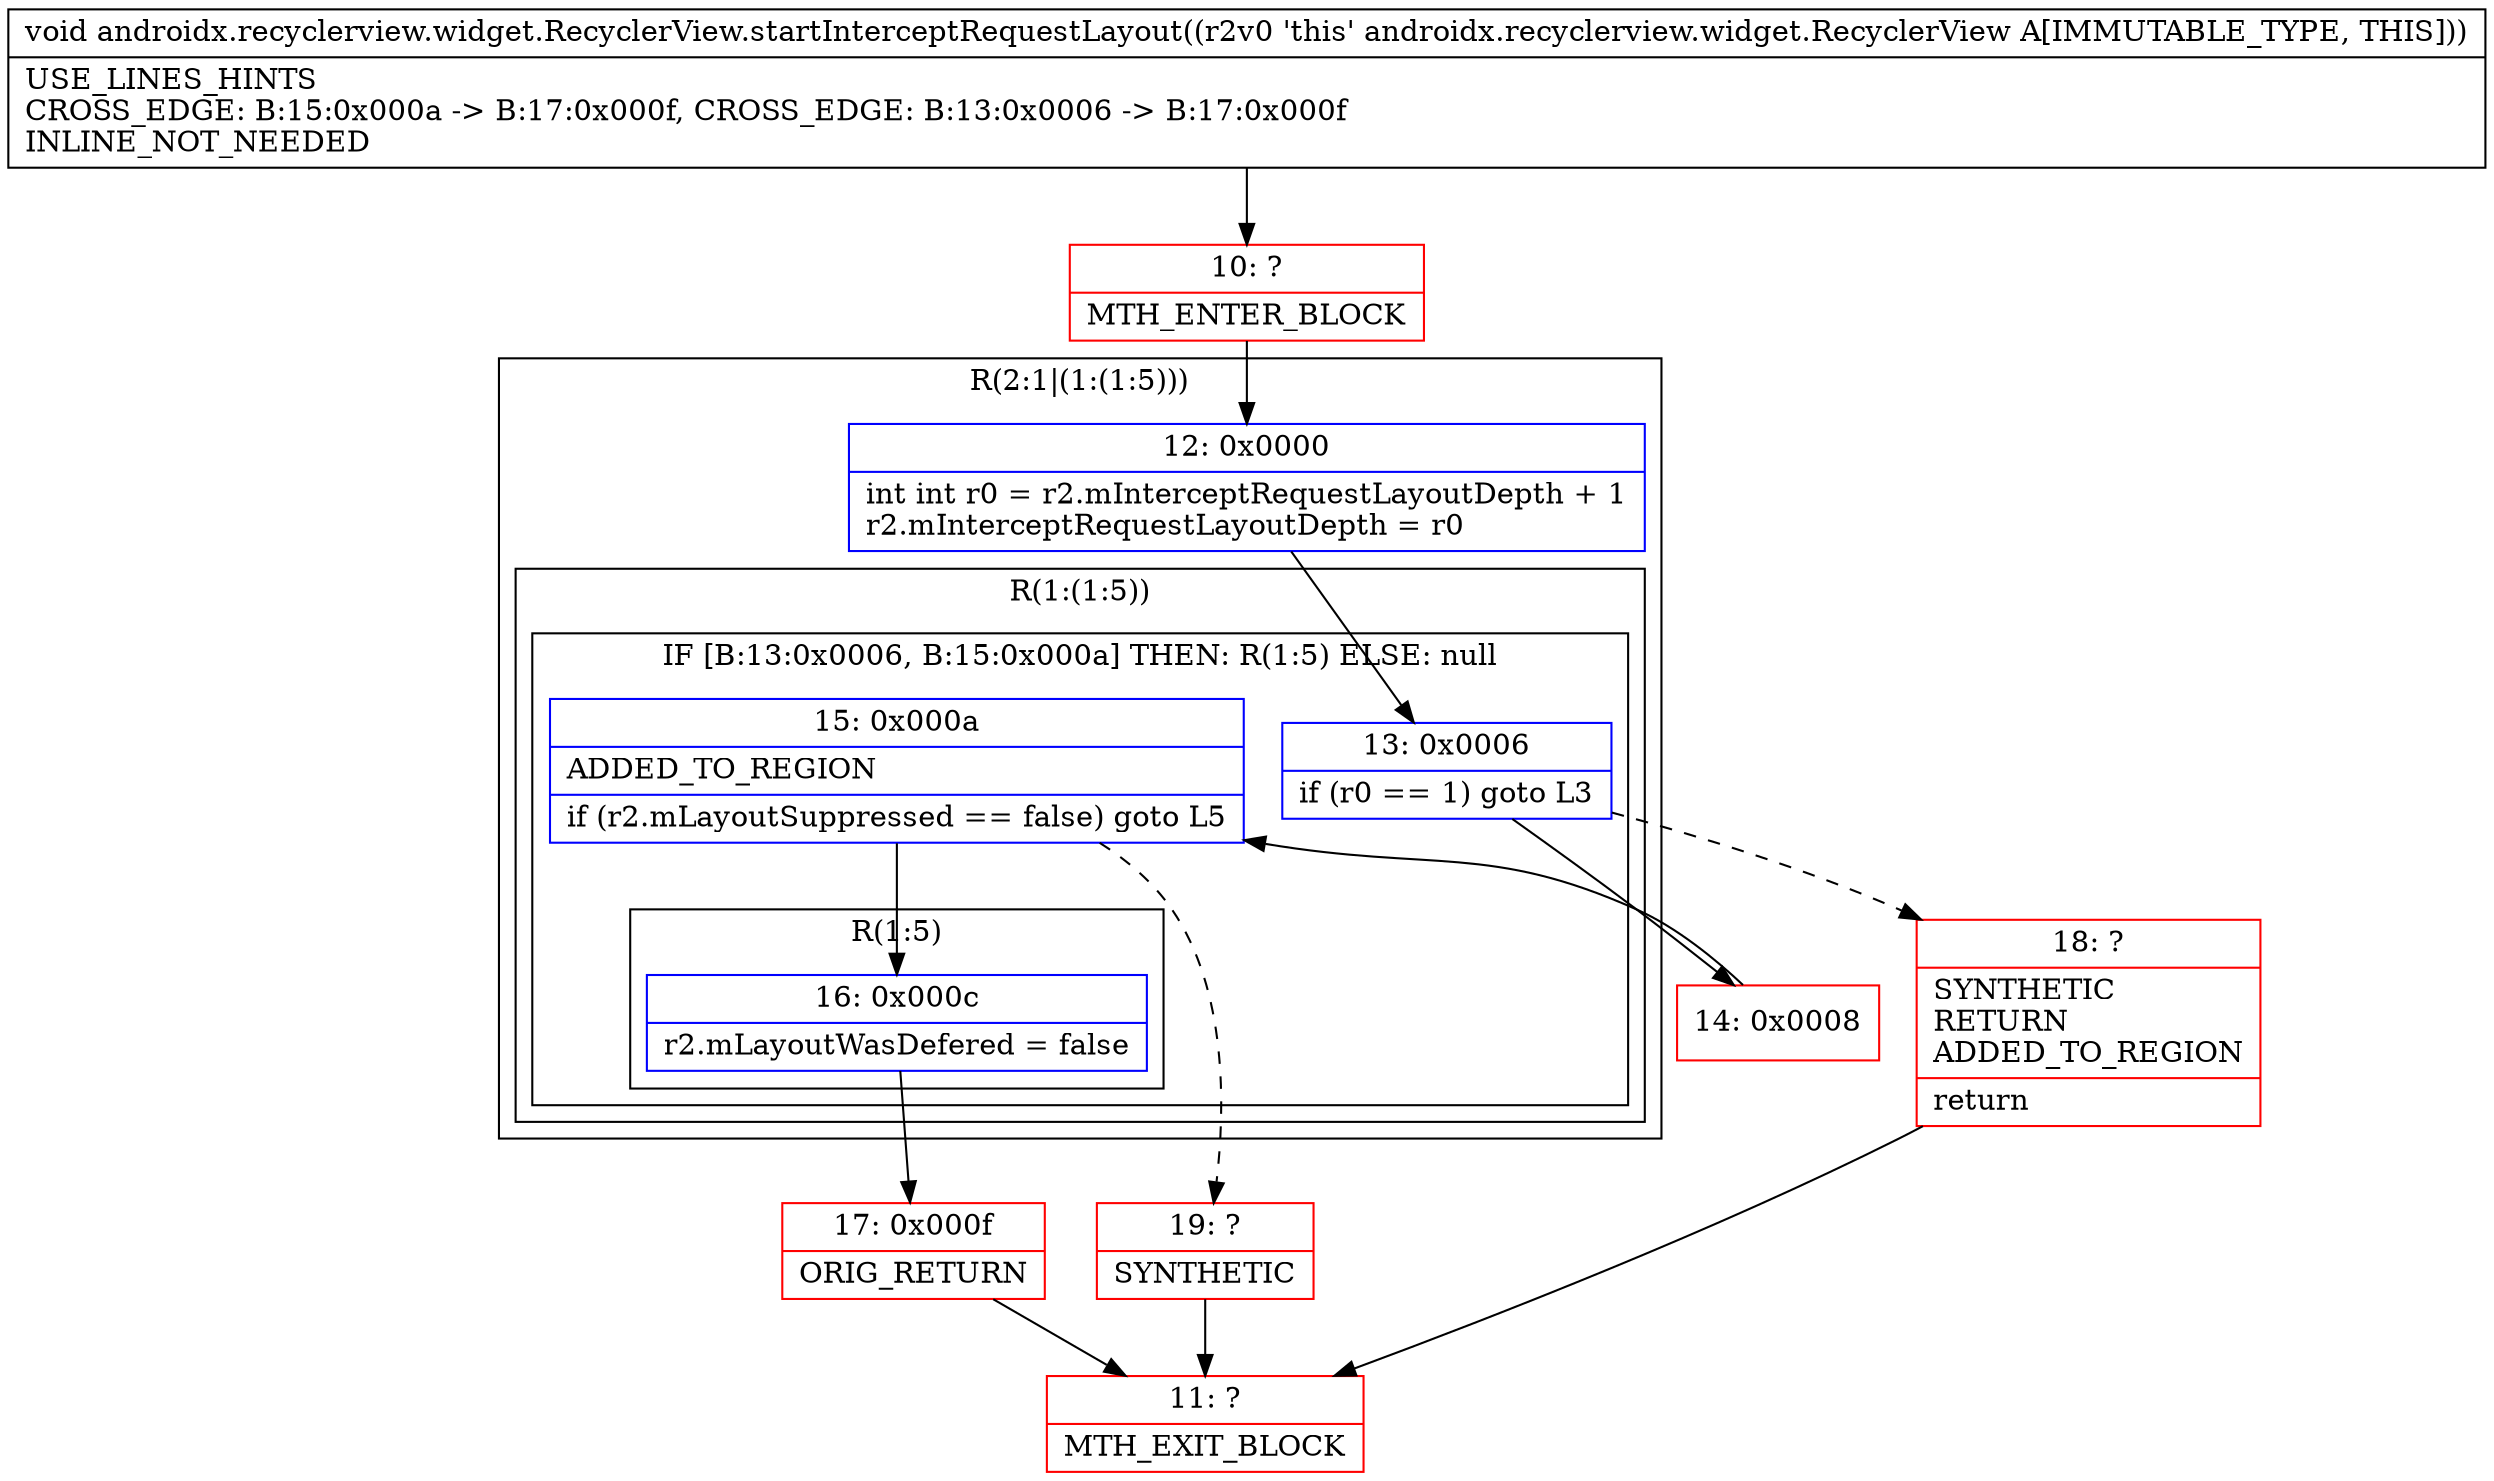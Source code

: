 digraph "CFG forandroidx.recyclerview.widget.RecyclerView.startInterceptRequestLayout()V" {
subgraph cluster_Region_1614261521 {
label = "R(2:1|(1:(1:5)))";
node [shape=record,color=blue];
Node_12 [shape=record,label="{12\:\ 0x0000|int int r0 = r2.mInterceptRequestLayoutDepth + 1\lr2.mInterceptRequestLayoutDepth = r0\l}"];
subgraph cluster_Region_728227468 {
label = "R(1:(1:5))";
node [shape=record,color=blue];
subgraph cluster_IfRegion_808635548 {
label = "IF [B:13:0x0006, B:15:0x000a] THEN: R(1:5) ELSE: null";
node [shape=record,color=blue];
Node_13 [shape=record,label="{13\:\ 0x0006|if (r0 == 1) goto L3\l}"];
Node_15 [shape=record,label="{15\:\ 0x000a|ADDED_TO_REGION\l|if (r2.mLayoutSuppressed == false) goto L5\l}"];
subgraph cluster_Region_1647910756 {
label = "R(1:5)";
node [shape=record,color=blue];
Node_16 [shape=record,label="{16\:\ 0x000c|r2.mLayoutWasDefered = false\l}"];
}
}
}
}
Node_10 [shape=record,color=red,label="{10\:\ ?|MTH_ENTER_BLOCK\l}"];
Node_14 [shape=record,color=red,label="{14\:\ 0x0008}"];
Node_17 [shape=record,color=red,label="{17\:\ 0x000f|ORIG_RETURN\l}"];
Node_11 [shape=record,color=red,label="{11\:\ ?|MTH_EXIT_BLOCK\l}"];
Node_19 [shape=record,color=red,label="{19\:\ ?|SYNTHETIC\l}"];
Node_18 [shape=record,color=red,label="{18\:\ ?|SYNTHETIC\lRETURN\lADDED_TO_REGION\l|return\l}"];
MethodNode[shape=record,label="{void androidx.recyclerview.widget.RecyclerView.startInterceptRequestLayout((r2v0 'this' androidx.recyclerview.widget.RecyclerView A[IMMUTABLE_TYPE, THIS]))  | USE_LINES_HINTS\lCROSS_EDGE: B:15:0x000a \-\> B:17:0x000f, CROSS_EDGE: B:13:0x0006 \-\> B:17:0x000f\lINLINE_NOT_NEEDED\l}"];
MethodNode -> Node_10;Node_12 -> Node_13;
Node_13 -> Node_14;
Node_13 -> Node_18[style=dashed];
Node_15 -> Node_16;
Node_15 -> Node_19[style=dashed];
Node_16 -> Node_17;
Node_10 -> Node_12;
Node_14 -> Node_15;
Node_17 -> Node_11;
Node_19 -> Node_11;
Node_18 -> Node_11;
}

